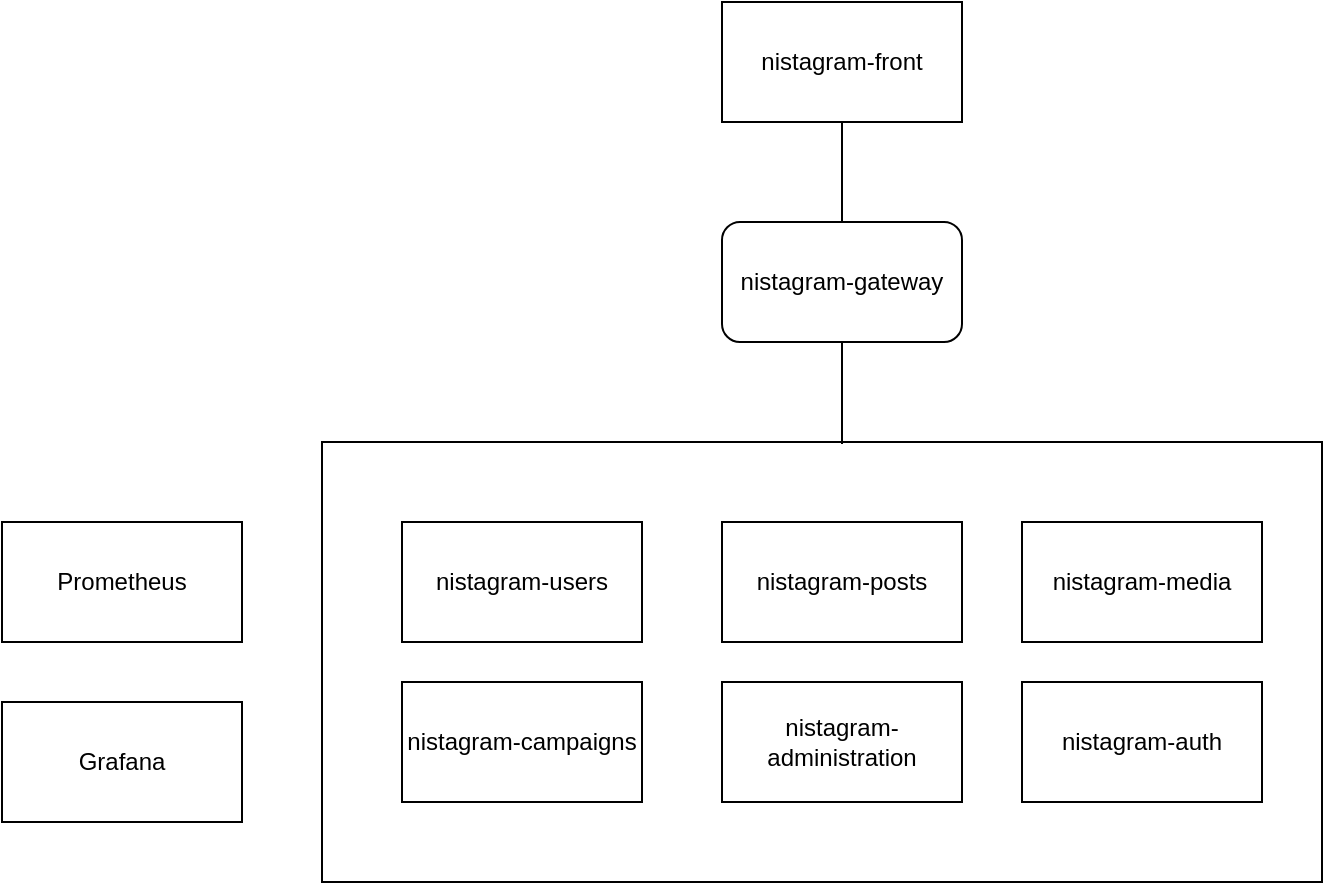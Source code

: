 <mxfile version="14.8.1" type="device"><diagram id="IaP0owf8xZWBJG1AYXI3" name="Page-1"><mxGraphModel dx="1865" dy="547" grid="1" gridSize="10" guides="1" tooltips="1" connect="1" arrows="1" fold="1" page="1" pageScale="1" pageWidth="827" pageHeight="1169" math="0" shadow="0"><root><mxCell id="0"/><mxCell id="1" parent="0"/><mxCell id="4lq0UgFKR6Dw5xfzAzwx-13" value="" style="rounded=0;whiteSpace=wrap;html=1;" parent="1" vertex="1"><mxGeometry x="80" y="280" width="500" height="220" as="geometry"/></mxCell><mxCell id="4lq0UgFKR6Dw5xfzAzwx-1" value="nistagram-front" style="rounded=0;whiteSpace=wrap;html=1;" parent="1" vertex="1"><mxGeometry x="280" y="60" width="120" height="60" as="geometry"/></mxCell><mxCell id="4lq0UgFKR6Dw5xfzAzwx-4" value="nistagram-gateway" style="rounded=1;whiteSpace=wrap;html=1;" parent="1" vertex="1"><mxGeometry x="280" y="170" width="120" height="60" as="geometry"/></mxCell><mxCell id="4lq0UgFKR6Dw5xfzAzwx-5" value="nistagram-users" style="rounded=0;whiteSpace=wrap;html=1;" parent="1" vertex="1"><mxGeometry x="120" y="320" width="120" height="60" as="geometry"/></mxCell><mxCell id="4lq0UgFKR6Dw5xfzAzwx-6" value="nistagram-posts" style="rounded=0;whiteSpace=wrap;html=1;" parent="1" vertex="1"><mxGeometry x="280" y="320" width="120" height="60" as="geometry"/></mxCell><mxCell id="4lq0UgFKR6Dw5xfzAzwx-7" value="nistagram-media" style="rounded=0;whiteSpace=wrap;html=1;" parent="1" vertex="1"><mxGeometry x="430" y="320" width="120" height="60" as="geometry"/></mxCell><mxCell id="4lq0UgFKR6Dw5xfzAzwx-8" value="nistagram-campaigns" style="rounded=0;whiteSpace=wrap;html=1;" parent="1" vertex="1"><mxGeometry x="120" y="400" width="120" height="60" as="geometry"/></mxCell><mxCell id="4lq0UgFKR6Dw5xfzAzwx-9" value="nistagram-administration" style="rounded=0;whiteSpace=wrap;html=1;" parent="1" vertex="1"><mxGeometry x="280" y="400" width="120" height="60" as="geometry"/></mxCell><mxCell id="4lq0UgFKR6Dw5xfzAzwx-11" value="Prometheus" style="rounded=0;whiteSpace=wrap;html=1;" parent="1" vertex="1"><mxGeometry x="-80" y="320" width="120" height="60" as="geometry"/></mxCell><mxCell id="4lq0UgFKR6Dw5xfzAzwx-12" value="Grafana" style="rounded=0;whiteSpace=wrap;html=1;" parent="1" vertex="1"><mxGeometry x="-80" y="410" width="120" height="60" as="geometry"/></mxCell><mxCell id="4lq0UgFKR6Dw5xfzAzwx-15" value="" style="endArrow=none;html=1;strokeColor=#000000;entryX=0.5;entryY=1;entryDx=0;entryDy=0;" parent="1" target="4lq0UgFKR6Dw5xfzAzwx-4" edge="1"><mxGeometry width="50" height="50" relative="1" as="geometry"><mxPoint x="340" y="281" as="sourcePoint"/><mxPoint x="440" y="250" as="targetPoint"/></mxGeometry></mxCell><mxCell id="4lq0UgFKR6Dw5xfzAzwx-16" value="" style="endArrow=none;html=1;strokeColor=#000000;entryX=0.5;entryY=1;entryDx=0;entryDy=0;" parent="1" target="4lq0UgFKR6Dw5xfzAzwx-1" edge="1"><mxGeometry width="50" height="50" relative="1" as="geometry"><mxPoint x="340" y="170" as="sourcePoint"/><mxPoint x="390" y="120" as="targetPoint"/></mxGeometry></mxCell><mxCell id="IyBm4tVnWS8L0NrNS8G--1" value="nistagram-auth" style="rounded=0;whiteSpace=wrap;html=1;" parent="1" vertex="1"><mxGeometry x="430" y="400" width="120" height="60" as="geometry"/></mxCell></root></mxGraphModel></diagram></mxfile>